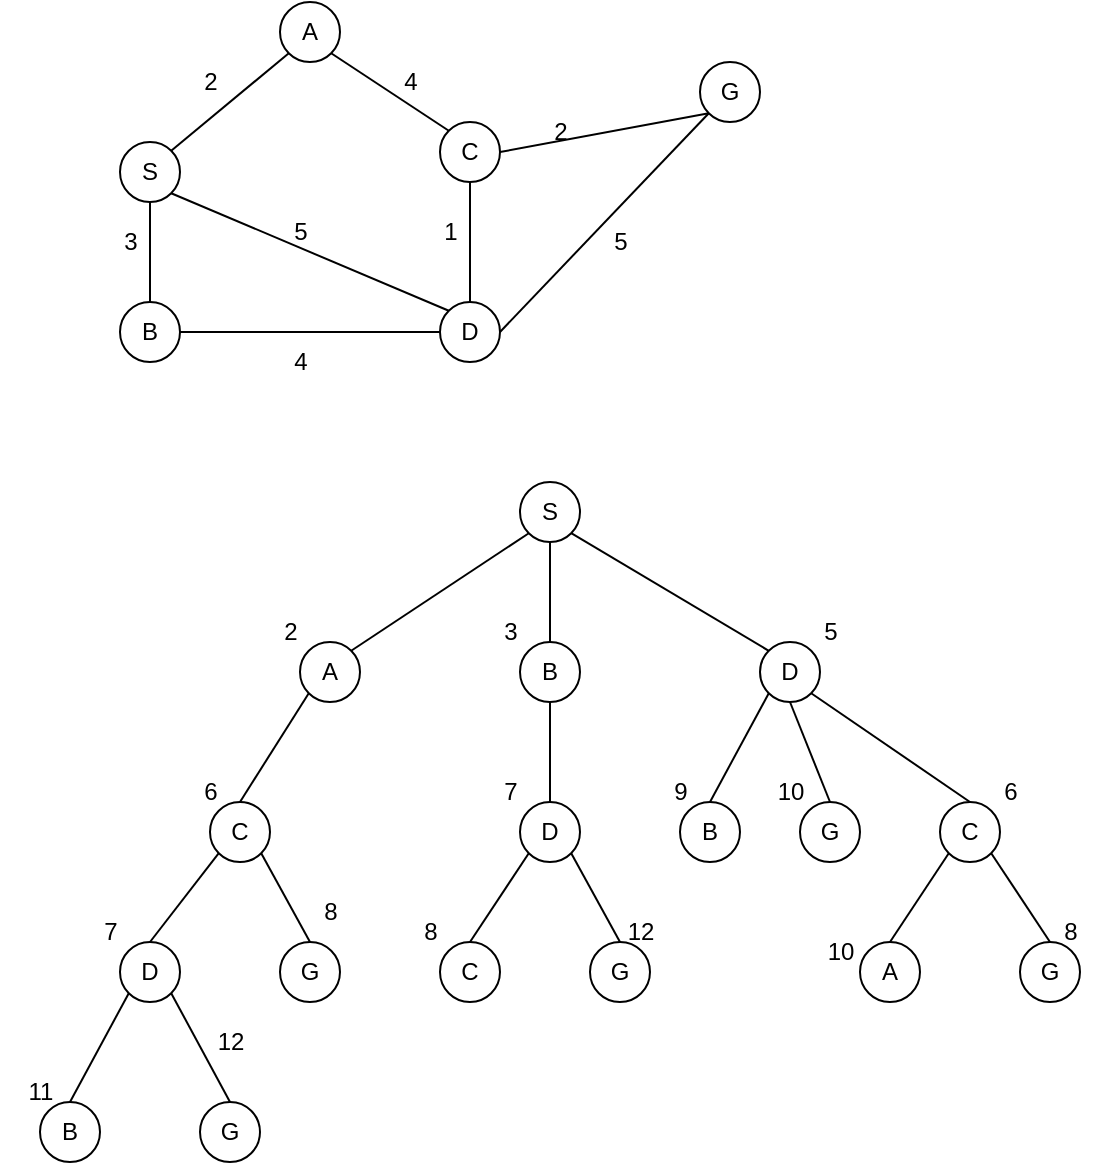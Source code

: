 <mxfile version="20.2.5" type="google"><diagram id="V_TdL7hOdFWkhQU18BW6" name="Page-1"><mxGraphModel grid="0" page="1" gridSize="10" guides="1" tooltips="1" connect="1" arrows="1" fold="1" pageScale="1" pageWidth="827" pageHeight="1169" math="0" shadow="0"><root><mxCell id="0"/><mxCell id="1" parent="0"/><mxCell id="VPQgnyyMQ_lf8ZmiAnSj-1" value="S" style="ellipse;whiteSpace=wrap;html=1;aspect=fixed;" vertex="1" parent="1"><mxGeometry x="160" y="150" width="30" height="30" as="geometry"/></mxCell><mxCell id="VPQgnyyMQ_lf8ZmiAnSj-2" value="B" style="ellipse;whiteSpace=wrap;html=1;aspect=fixed;" vertex="1" parent="1"><mxGeometry x="160" y="230" width="30" height="30" as="geometry"/></mxCell><mxCell id="VPQgnyyMQ_lf8ZmiAnSj-3" value="D" style="ellipse;whiteSpace=wrap;html=1;aspect=fixed;" vertex="1" parent="1"><mxGeometry x="320" y="230" width="30" height="30" as="geometry"/></mxCell><mxCell id="VPQgnyyMQ_lf8ZmiAnSj-4" value="A" style="ellipse;whiteSpace=wrap;html=1;aspect=fixed;" vertex="1" parent="1"><mxGeometry x="240" y="80" width="30" height="30" as="geometry"/></mxCell><mxCell id="VPQgnyyMQ_lf8ZmiAnSj-5" value="C" style="ellipse;whiteSpace=wrap;html=1;aspect=fixed;" vertex="1" parent="1"><mxGeometry x="320" y="140" width="30" height="30" as="geometry"/></mxCell><mxCell id="VPQgnyyMQ_lf8ZmiAnSj-6" value="G" style="ellipse;whiteSpace=wrap;html=1;aspect=fixed;" vertex="1" parent="1"><mxGeometry x="450" y="110" width="30" height="30" as="geometry"/></mxCell><mxCell id="VPQgnyyMQ_lf8ZmiAnSj-10" value="" style="endArrow=none;html=1;rounded=0;entryX=0;entryY=1;entryDx=0;entryDy=0;exitX=1;exitY=0.5;exitDx=0;exitDy=0;" edge="1" parent="1" source="VPQgnyyMQ_lf8ZmiAnSj-3" target="VPQgnyyMQ_lf8ZmiAnSj-6"><mxGeometry width="50" height="50" relative="1" as="geometry"><mxPoint x="390" y="280" as="sourcePoint"/><mxPoint x="440" y="230" as="targetPoint"/></mxGeometry></mxCell><mxCell id="VPQgnyyMQ_lf8ZmiAnSj-12" value="" style="endArrow=none;html=1;rounded=0;entryX=0;entryY=1;entryDx=0;entryDy=0;exitX=1;exitY=0.5;exitDx=0;exitDy=0;" edge="1" parent="1" source="VPQgnyyMQ_lf8ZmiAnSj-5" target="VPQgnyyMQ_lf8ZmiAnSj-6"><mxGeometry width="50" height="50" relative="1" as="geometry"><mxPoint x="390" y="280" as="sourcePoint"/><mxPoint x="440" y="230" as="targetPoint"/></mxGeometry></mxCell><mxCell id="VPQgnyyMQ_lf8ZmiAnSj-13" value="" style="endArrow=none;html=1;rounded=0;exitX=1;exitY=1;exitDx=0;exitDy=0;entryX=0;entryY=0;entryDx=0;entryDy=0;" edge="1" parent="1" source="VPQgnyyMQ_lf8ZmiAnSj-4" target="VPQgnyyMQ_lf8ZmiAnSj-5"><mxGeometry width="50" height="50" relative="1" as="geometry"><mxPoint x="390" y="280" as="sourcePoint"/><mxPoint x="440" y="230" as="targetPoint"/></mxGeometry></mxCell><mxCell id="VPQgnyyMQ_lf8ZmiAnSj-14" value="" style="endArrow=none;html=1;rounded=0;exitX=1;exitY=0.5;exitDx=0;exitDy=0;entryX=0;entryY=0.5;entryDx=0;entryDy=0;" edge="1" parent="1" source="VPQgnyyMQ_lf8ZmiAnSj-2" target="VPQgnyyMQ_lf8ZmiAnSj-3"><mxGeometry width="50" height="50" relative="1" as="geometry"><mxPoint x="390" y="280" as="sourcePoint"/><mxPoint x="440" y="230" as="targetPoint"/></mxGeometry></mxCell><mxCell id="VPQgnyyMQ_lf8ZmiAnSj-15" value="" style="endArrow=none;html=1;rounded=0;exitX=0.5;exitY=0;exitDx=0;exitDy=0;entryX=0.5;entryY=1;entryDx=0;entryDy=0;" edge="1" parent="1" source="VPQgnyyMQ_lf8ZmiAnSj-2" target="VPQgnyyMQ_lf8ZmiAnSj-1"><mxGeometry width="50" height="50" relative="1" as="geometry"><mxPoint x="390" y="280" as="sourcePoint"/><mxPoint x="440" y="230" as="targetPoint"/></mxGeometry></mxCell><mxCell id="VPQgnyyMQ_lf8ZmiAnSj-16" value="" style="endArrow=none;html=1;rounded=0;exitX=1;exitY=0;exitDx=0;exitDy=0;entryX=0;entryY=1;entryDx=0;entryDy=0;" edge="1" parent="1" source="VPQgnyyMQ_lf8ZmiAnSj-1" target="VPQgnyyMQ_lf8ZmiAnSj-4"><mxGeometry width="50" height="50" relative="1" as="geometry"><mxPoint x="390" y="280" as="sourcePoint"/><mxPoint x="440" y="230" as="targetPoint"/></mxGeometry></mxCell><mxCell id="VPQgnyyMQ_lf8ZmiAnSj-17" value="" style="endArrow=none;html=1;rounded=0;exitX=1;exitY=1;exitDx=0;exitDy=0;entryX=0;entryY=0;entryDx=0;entryDy=0;" edge="1" parent="1" source="VPQgnyyMQ_lf8ZmiAnSj-1" target="VPQgnyyMQ_lf8ZmiAnSj-3"><mxGeometry width="50" height="50" relative="1" as="geometry"><mxPoint x="390" y="280" as="sourcePoint"/><mxPoint x="440" y="230" as="targetPoint"/></mxGeometry></mxCell><mxCell id="VPQgnyyMQ_lf8ZmiAnSj-18" value="" style="endArrow=none;html=1;rounded=0;exitX=0.5;exitY=0;exitDx=0;exitDy=0;entryX=0.5;entryY=1;entryDx=0;entryDy=0;" edge="1" parent="1" source="VPQgnyyMQ_lf8ZmiAnSj-3" target="VPQgnyyMQ_lf8ZmiAnSj-5"><mxGeometry width="50" height="50" relative="1" as="geometry"><mxPoint x="390" y="280" as="sourcePoint"/><mxPoint x="440" y="230" as="targetPoint"/></mxGeometry></mxCell><mxCell id="VPQgnyyMQ_lf8ZmiAnSj-19" value="3" style="text;html=1;align=center;verticalAlign=middle;resizable=0;points=[];autosize=1;strokeColor=none;fillColor=none;" vertex="1" parent="1"><mxGeometry x="150" y="185" width="30" height="30" as="geometry"/></mxCell><mxCell id="VPQgnyyMQ_lf8ZmiAnSj-20" value="4" style="text;html=1;align=center;verticalAlign=middle;resizable=0;points=[];autosize=1;strokeColor=none;fillColor=none;" vertex="1" parent="1"><mxGeometry x="235" y="245" width="30" height="30" as="geometry"/></mxCell><mxCell id="VPQgnyyMQ_lf8ZmiAnSj-21" value="5" style="text;html=1;align=center;verticalAlign=middle;resizable=0;points=[];autosize=1;strokeColor=none;fillColor=none;" vertex="1" parent="1"><mxGeometry x="235" y="180" width="30" height="30" as="geometry"/></mxCell><mxCell id="VPQgnyyMQ_lf8ZmiAnSj-22" value="2" style="text;html=1;align=center;verticalAlign=middle;resizable=0;points=[];autosize=1;strokeColor=none;fillColor=none;" vertex="1" parent="1"><mxGeometry x="190" y="105" width="30" height="30" as="geometry"/></mxCell><mxCell id="VPQgnyyMQ_lf8ZmiAnSj-23" value="4" style="text;html=1;align=center;verticalAlign=middle;resizable=0;points=[];autosize=1;strokeColor=none;fillColor=none;" vertex="1" parent="1"><mxGeometry x="290" y="105" width="30" height="30" as="geometry"/></mxCell><mxCell id="VPQgnyyMQ_lf8ZmiAnSj-24" value="1" style="text;html=1;align=center;verticalAlign=middle;resizable=0;points=[];autosize=1;strokeColor=none;fillColor=none;" vertex="1" parent="1"><mxGeometry x="310" y="180" width="30" height="30" as="geometry"/></mxCell><mxCell id="VPQgnyyMQ_lf8ZmiAnSj-25" value="2" style="text;html=1;align=center;verticalAlign=middle;resizable=0;points=[];autosize=1;strokeColor=none;fillColor=none;" vertex="1" parent="1"><mxGeometry x="365" y="130" width="30" height="30" as="geometry"/></mxCell><mxCell id="VPQgnyyMQ_lf8ZmiAnSj-26" value="5" style="text;html=1;align=center;verticalAlign=middle;resizable=0;points=[];autosize=1;strokeColor=none;fillColor=none;" vertex="1" parent="1"><mxGeometry x="395" y="185" width="30" height="30" as="geometry"/></mxCell><mxCell id="VPQgnyyMQ_lf8ZmiAnSj-27" value="S" style="ellipse;whiteSpace=wrap;html=1;aspect=fixed;" vertex="1" parent="1"><mxGeometry x="360" y="320" width="30" height="30" as="geometry"/></mxCell><mxCell id="VPQgnyyMQ_lf8ZmiAnSj-28" value="A" style="ellipse;whiteSpace=wrap;html=1;aspect=fixed;" vertex="1" parent="1"><mxGeometry x="250" y="400" width="30" height="30" as="geometry"/></mxCell><mxCell id="VPQgnyyMQ_lf8ZmiAnSj-29" value="D" style="ellipse;whiteSpace=wrap;html=1;aspect=fixed;" vertex="1" parent="1"><mxGeometry x="480" y="400" width="30" height="30" as="geometry"/></mxCell><mxCell id="VPQgnyyMQ_lf8ZmiAnSj-30" value="C" style="ellipse;whiteSpace=wrap;html=1;aspect=fixed;" vertex="1" parent="1"><mxGeometry x="205" y="480" width="30" height="30" as="geometry"/></mxCell><mxCell id="VPQgnyyMQ_lf8ZmiAnSj-31" value="B" style="ellipse;whiteSpace=wrap;html=1;aspect=fixed;" vertex="1" parent="1"><mxGeometry x="360" y="400" width="30" height="30" as="geometry"/></mxCell><mxCell id="VPQgnyyMQ_lf8ZmiAnSj-32" value="D" style="ellipse;whiteSpace=wrap;html=1;aspect=fixed;" vertex="1" parent="1"><mxGeometry x="360" y="480" width="30" height="30" as="geometry"/></mxCell><mxCell id="VPQgnyyMQ_lf8ZmiAnSj-33" value="B" style="ellipse;whiteSpace=wrap;html=1;aspect=fixed;" vertex="1" parent="1"><mxGeometry x="440" y="480" width="30" height="30" as="geometry"/></mxCell><mxCell id="VPQgnyyMQ_lf8ZmiAnSj-34" value="C" style="ellipse;whiteSpace=wrap;html=1;aspect=fixed;" vertex="1" parent="1"><mxGeometry x="570" y="480" width="30" height="30" as="geometry"/></mxCell><mxCell id="VPQgnyyMQ_lf8ZmiAnSj-35" value="G" style="ellipse;whiteSpace=wrap;html=1;aspect=fixed;" vertex="1" parent="1"><mxGeometry x="500" y="480" width="30" height="30" as="geometry"/></mxCell><mxCell id="VPQgnyyMQ_lf8ZmiAnSj-36" value="D" style="ellipse;whiteSpace=wrap;html=1;aspect=fixed;" vertex="1" parent="1"><mxGeometry x="160" y="550" width="30" height="30" as="geometry"/></mxCell><mxCell id="VPQgnyyMQ_lf8ZmiAnSj-37" value="G" style="ellipse;whiteSpace=wrap;html=1;aspect=fixed;" vertex="1" parent="1"><mxGeometry x="240" y="550" width="30" height="30" as="geometry"/></mxCell><mxCell id="VPQgnyyMQ_lf8ZmiAnSj-38" value="C" style="ellipse;whiteSpace=wrap;html=1;aspect=fixed;" vertex="1" parent="1"><mxGeometry x="320" y="550" width="30" height="30" as="geometry"/></mxCell><mxCell id="VPQgnyyMQ_lf8ZmiAnSj-39" value="G" style="ellipse;whiteSpace=wrap;html=1;aspect=fixed;" vertex="1" parent="1"><mxGeometry x="395" y="550" width="30" height="30" as="geometry"/></mxCell><mxCell id="VPQgnyyMQ_lf8ZmiAnSj-40" value="A" style="ellipse;whiteSpace=wrap;html=1;aspect=fixed;" vertex="1" parent="1"><mxGeometry x="530" y="550" width="30" height="30" as="geometry"/></mxCell><mxCell id="VPQgnyyMQ_lf8ZmiAnSj-41" value="G" style="ellipse;whiteSpace=wrap;html=1;aspect=fixed;" vertex="1" parent="1"><mxGeometry x="610" y="550" width="30" height="30" as="geometry"/></mxCell><mxCell id="VPQgnyyMQ_lf8ZmiAnSj-42" value="" style="endArrow=none;html=1;rounded=0;exitX=1;exitY=0;exitDx=0;exitDy=0;entryX=0;entryY=1;entryDx=0;entryDy=0;" edge="1" parent="1" source="VPQgnyyMQ_lf8ZmiAnSj-28" target="VPQgnyyMQ_lf8ZmiAnSj-27"><mxGeometry width="50" height="50" relative="1" as="geometry"><mxPoint x="390" y="480" as="sourcePoint"/><mxPoint x="440" y="430" as="targetPoint"/></mxGeometry></mxCell><mxCell id="VPQgnyyMQ_lf8ZmiAnSj-43" value="" style="endArrow=none;html=1;rounded=0;entryX=0;entryY=1;entryDx=0;entryDy=0;exitX=0.5;exitY=0;exitDx=0;exitDy=0;" edge="1" parent="1" source="VPQgnyyMQ_lf8ZmiAnSj-30" target="VPQgnyyMQ_lf8ZmiAnSj-28"><mxGeometry width="50" height="50" relative="1" as="geometry"><mxPoint x="390" y="480" as="sourcePoint"/><mxPoint x="440" y="430" as="targetPoint"/></mxGeometry></mxCell><mxCell id="VPQgnyyMQ_lf8ZmiAnSj-44" value="B" style="ellipse;whiteSpace=wrap;html=1;aspect=fixed;" vertex="1" parent="1"><mxGeometry x="120" y="630" width="30" height="30" as="geometry"/></mxCell><mxCell id="VPQgnyyMQ_lf8ZmiAnSj-45" value="G" style="ellipse;whiteSpace=wrap;html=1;aspect=fixed;" vertex="1" parent="1"><mxGeometry x="200" y="630" width="30" height="30" as="geometry"/></mxCell><mxCell id="VPQgnyyMQ_lf8ZmiAnSj-46" value="" style="endArrow=none;html=1;rounded=0;exitX=0.5;exitY=0;exitDx=0;exitDy=0;entryX=0;entryY=1;entryDx=0;entryDy=0;" edge="1" parent="1" source="VPQgnyyMQ_lf8ZmiAnSj-36" target="VPQgnyyMQ_lf8ZmiAnSj-30"><mxGeometry width="50" height="50" relative="1" as="geometry"><mxPoint x="390" y="580" as="sourcePoint"/><mxPoint x="440" y="530" as="targetPoint"/></mxGeometry></mxCell><mxCell id="VPQgnyyMQ_lf8ZmiAnSj-47" value="" style="endArrow=none;html=1;rounded=0;exitX=0;exitY=1;exitDx=0;exitDy=0;entryX=0.5;entryY=0;entryDx=0;entryDy=0;" edge="1" parent="1" source="VPQgnyyMQ_lf8ZmiAnSj-36" target="VPQgnyyMQ_lf8ZmiAnSj-44"><mxGeometry width="50" height="50" relative="1" as="geometry"><mxPoint x="390" y="580" as="sourcePoint"/><mxPoint x="440" y="530" as="targetPoint"/></mxGeometry></mxCell><mxCell id="VPQgnyyMQ_lf8ZmiAnSj-48" value="" style="endArrow=none;html=1;rounded=0;exitX=1;exitY=1;exitDx=0;exitDy=0;entryX=0.5;entryY=0;entryDx=0;entryDy=0;" edge="1" parent="1" source="VPQgnyyMQ_lf8ZmiAnSj-36" target="VPQgnyyMQ_lf8ZmiAnSj-45"><mxGeometry width="50" height="50" relative="1" as="geometry"><mxPoint x="390" y="580" as="sourcePoint"/><mxPoint x="440" y="530" as="targetPoint"/></mxGeometry></mxCell><mxCell id="VPQgnyyMQ_lf8ZmiAnSj-49" value="" style="endArrow=none;html=1;rounded=0;exitX=1;exitY=1;exitDx=0;exitDy=0;entryX=0.5;entryY=0;entryDx=0;entryDy=0;" edge="1" parent="1" source="VPQgnyyMQ_lf8ZmiAnSj-30" target="VPQgnyyMQ_lf8ZmiAnSj-37"><mxGeometry width="50" height="50" relative="1" as="geometry"><mxPoint x="390" y="580" as="sourcePoint"/><mxPoint x="440" y="530" as="targetPoint"/></mxGeometry></mxCell><mxCell id="VPQgnyyMQ_lf8ZmiAnSj-50" value="" style="endArrow=none;html=1;rounded=0;entryX=0.5;entryY=1;entryDx=0;entryDy=0;exitX=0.5;exitY=0;exitDx=0;exitDy=0;" edge="1" parent="1" source="VPQgnyyMQ_lf8ZmiAnSj-31" target="VPQgnyyMQ_lf8ZmiAnSj-27"><mxGeometry width="50" height="50" relative="1" as="geometry"><mxPoint x="390" y="580" as="sourcePoint"/><mxPoint x="440" y="530" as="targetPoint"/></mxGeometry></mxCell><mxCell id="VPQgnyyMQ_lf8ZmiAnSj-51" value="" style="endArrow=none;html=1;rounded=0;exitX=1;exitY=1;exitDx=0;exitDy=0;entryX=0;entryY=0;entryDx=0;entryDy=0;" edge="1" parent="1" source="VPQgnyyMQ_lf8ZmiAnSj-27" target="VPQgnyyMQ_lf8ZmiAnSj-29"><mxGeometry width="50" height="50" relative="1" as="geometry"><mxPoint x="390" y="580" as="sourcePoint"/><mxPoint x="440" y="530" as="targetPoint"/></mxGeometry></mxCell><mxCell id="VPQgnyyMQ_lf8ZmiAnSj-52" value="" style="endArrow=none;html=1;rounded=0;entryX=0.5;entryY=1;entryDx=0;entryDy=0;" edge="1" parent="1" source="VPQgnyyMQ_lf8ZmiAnSj-32" target="VPQgnyyMQ_lf8ZmiAnSj-31"><mxGeometry width="50" height="50" relative="1" as="geometry"><mxPoint x="390" y="580" as="sourcePoint"/><mxPoint x="440" y="530" as="targetPoint"/></mxGeometry></mxCell><mxCell id="VPQgnyyMQ_lf8ZmiAnSj-53" value="" style="endArrow=none;html=1;rounded=0;exitX=0.5;exitY=0;exitDx=0;exitDy=0;entryX=0;entryY=1;entryDx=0;entryDy=0;" edge="1" parent="1" source="VPQgnyyMQ_lf8ZmiAnSj-38" target="VPQgnyyMQ_lf8ZmiAnSj-32"><mxGeometry width="50" height="50" relative="1" as="geometry"><mxPoint x="390" y="580" as="sourcePoint"/><mxPoint x="440" y="530" as="targetPoint"/></mxGeometry></mxCell><mxCell id="VPQgnyyMQ_lf8ZmiAnSj-54" value="" style="endArrow=none;html=1;rounded=0;entryX=1;entryY=1;entryDx=0;entryDy=0;exitX=0.5;exitY=0;exitDx=0;exitDy=0;" edge="1" parent="1" source="VPQgnyyMQ_lf8ZmiAnSj-39" target="VPQgnyyMQ_lf8ZmiAnSj-32"><mxGeometry width="50" height="50" relative="1" as="geometry"><mxPoint x="390" y="580" as="sourcePoint"/><mxPoint x="440" y="530" as="targetPoint"/></mxGeometry></mxCell><mxCell id="VPQgnyyMQ_lf8ZmiAnSj-55" value="" style="endArrow=none;html=1;rounded=0;entryX=0;entryY=1;entryDx=0;entryDy=0;exitX=0.5;exitY=0;exitDx=0;exitDy=0;" edge="1" parent="1" source="VPQgnyyMQ_lf8ZmiAnSj-33" target="VPQgnyyMQ_lf8ZmiAnSj-29"><mxGeometry width="50" height="50" relative="1" as="geometry"><mxPoint x="390" y="580" as="sourcePoint"/><mxPoint x="440" y="530" as="targetPoint"/></mxGeometry></mxCell><mxCell id="VPQgnyyMQ_lf8ZmiAnSj-56" value="" style="endArrow=none;html=1;rounded=0;entryX=0.5;entryY=1;entryDx=0;entryDy=0;exitX=0.5;exitY=0;exitDx=0;exitDy=0;" edge="1" parent="1" source="VPQgnyyMQ_lf8ZmiAnSj-35" target="VPQgnyyMQ_lf8ZmiAnSj-29"><mxGeometry width="50" height="50" relative="1" as="geometry"><mxPoint x="390" y="580" as="sourcePoint"/><mxPoint x="440" y="530" as="targetPoint"/></mxGeometry></mxCell><mxCell id="VPQgnyyMQ_lf8ZmiAnSj-57" value="" style="endArrow=none;html=1;rounded=0;entryX=1;entryY=1;entryDx=0;entryDy=0;exitX=0.5;exitY=0;exitDx=0;exitDy=0;" edge="1" parent="1" source="VPQgnyyMQ_lf8ZmiAnSj-34" target="VPQgnyyMQ_lf8ZmiAnSj-29"><mxGeometry width="50" height="50" relative="1" as="geometry"><mxPoint x="390" y="580" as="sourcePoint"/><mxPoint x="440" y="530" as="targetPoint"/></mxGeometry></mxCell><mxCell id="VPQgnyyMQ_lf8ZmiAnSj-58" value="" style="endArrow=none;html=1;rounded=0;entryX=0;entryY=1;entryDx=0;entryDy=0;exitX=0.5;exitY=0;exitDx=0;exitDy=0;" edge="1" parent="1" source="VPQgnyyMQ_lf8ZmiAnSj-40" target="VPQgnyyMQ_lf8ZmiAnSj-34"><mxGeometry width="50" height="50" relative="1" as="geometry"><mxPoint x="390" y="580" as="sourcePoint"/><mxPoint x="440" y="530" as="targetPoint"/></mxGeometry></mxCell><mxCell id="VPQgnyyMQ_lf8ZmiAnSj-59" value="" style="endArrow=none;html=1;rounded=0;entryX=1;entryY=1;entryDx=0;entryDy=0;exitX=0.5;exitY=0;exitDx=0;exitDy=0;" edge="1" parent="1" source="VPQgnyyMQ_lf8ZmiAnSj-41" target="VPQgnyyMQ_lf8ZmiAnSj-34"><mxGeometry width="50" height="50" relative="1" as="geometry"><mxPoint x="390" y="580" as="sourcePoint"/><mxPoint x="440" y="530" as="targetPoint"/></mxGeometry></mxCell><mxCell id="VPQgnyyMQ_lf8ZmiAnSj-60" value="2" style="text;html=1;align=center;verticalAlign=middle;resizable=0;points=[];autosize=1;strokeColor=none;fillColor=none;" vertex="1" parent="1"><mxGeometry x="230" y="380" width="30" height="30" as="geometry"/></mxCell><mxCell id="VPQgnyyMQ_lf8ZmiAnSj-61" value="5" style="text;html=1;align=center;verticalAlign=middle;resizable=0;points=[];autosize=1;strokeColor=none;fillColor=none;" vertex="1" parent="1"><mxGeometry x="500" y="380" width="30" height="30" as="geometry"/></mxCell><mxCell id="VPQgnyyMQ_lf8ZmiAnSj-62" value="6" style="text;html=1;align=center;verticalAlign=middle;resizable=0;points=[];autosize=1;strokeColor=none;fillColor=none;" vertex="1" parent="1"><mxGeometry x="190" y="460" width="30" height="30" as="geometry"/></mxCell><mxCell id="VPQgnyyMQ_lf8ZmiAnSj-63" value="3" style="text;html=1;align=center;verticalAlign=middle;resizable=0;points=[];autosize=1;strokeColor=none;fillColor=none;" vertex="1" parent="1"><mxGeometry x="340" y="380" width="30" height="30" as="geometry"/></mxCell><mxCell id="VPQgnyyMQ_lf8ZmiAnSj-64" value="9" style="text;html=1;align=center;verticalAlign=middle;resizable=0;points=[];autosize=1;strokeColor=none;fillColor=none;" vertex="1" parent="1"><mxGeometry x="425" y="460" width="30" height="30" as="geometry"/></mxCell><mxCell id="VPQgnyyMQ_lf8ZmiAnSj-65" value="10" style="text;html=1;align=center;verticalAlign=middle;resizable=0;points=[];autosize=1;strokeColor=none;fillColor=none;" vertex="1" parent="1"><mxGeometry x="475" y="460" width="40" height="30" as="geometry"/></mxCell><mxCell id="VPQgnyyMQ_lf8ZmiAnSj-66" value="6" style="text;html=1;align=center;verticalAlign=middle;resizable=0;points=[];autosize=1;strokeColor=none;fillColor=none;" vertex="1" parent="1"><mxGeometry x="590" y="460" width="30" height="30" as="geometry"/></mxCell><mxCell id="VPQgnyyMQ_lf8ZmiAnSj-67" value="7" style="text;html=1;align=center;verticalAlign=middle;resizable=0;points=[];autosize=1;strokeColor=none;fillColor=none;" vertex="1" parent="1"><mxGeometry x="140" y="530" width="30" height="30" as="geometry"/></mxCell><mxCell id="VPQgnyyMQ_lf8ZmiAnSj-68" value="8" style="text;html=1;align=center;verticalAlign=middle;resizable=0;points=[];autosize=1;strokeColor=none;fillColor=none;" vertex="1" parent="1"><mxGeometry x="250" y="520" width="30" height="30" as="geometry"/></mxCell><mxCell id="VPQgnyyMQ_lf8ZmiAnSj-69" value="7" style="text;html=1;align=center;verticalAlign=middle;resizable=0;points=[];autosize=1;strokeColor=none;fillColor=none;" vertex="1" parent="1"><mxGeometry x="340" y="460" width="30" height="30" as="geometry"/></mxCell><mxCell id="VPQgnyyMQ_lf8ZmiAnSj-70" value="12" style="text;html=1;align=center;verticalAlign=middle;resizable=0;points=[];autosize=1;strokeColor=none;fillColor=none;" vertex="1" parent="1"><mxGeometry x="400" y="530" width="40" height="30" as="geometry"/></mxCell><mxCell id="VPQgnyyMQ_lf8ZmiAnSj-71" value="10" style="text;html=1;align=center;verticalAlign=middle;resizable=0;points=[];autosize=1;strokeColor=none;fillColor=none;" vertex="1" parent="1"><mxGeometry x="500" y="540" width="40" height="30" as="geometry"/></mxCell><mxCell id="VPQgnyyMQ_lf8ZmiAnSj-72" value="8" style="text;html=1;align=center;verticalAlign=middle;resizable=0;points=[];autosize=1;strokeColor=none;fillColor=none;" vertex="1" parent="1"><mxGeometry x="620" y="530" width="30" height="30" as="geometry"/></mxCell><mxCell id="VPQgnyyMQ_lf8ZmiAnSj-73" value="11" style="text;html=1;align=center;verticalAlign=middle;resizable=0;points=[];autosize=1;strokeColor=none;fillColor=none;" vertex="1" parent="1"><mxGeometry x="100" y="610" width="40" height="30" as="geometry"/></mxCell><mxCell id="VPQgnyyMQ_lf8ZmiAnSj-75" value="12" style="text;html=1;align=center;verticalAlign=middle;resizable=0;points=[];autosize=1;strokeColor=none;fillColor=none;" vertex="1" parent="1"><mxGeometry x="195" y="585" width="40" height="30" as="geometry"/></mxCell><mxCell id="VPQgnyyMQ_lf8ZmiAnSj-78" value="8" style="text;html=1;align=center;verticalAlign=middle;resizable=0;points=[];autosize=1;strokeColor=none;fillColor=none;" vertex="1" parent="1"><mxGeometry x="300" y="530" width="30" height="30" as="geometry"/></mxCell></root></mxGraphModel></diagram></mxfile>